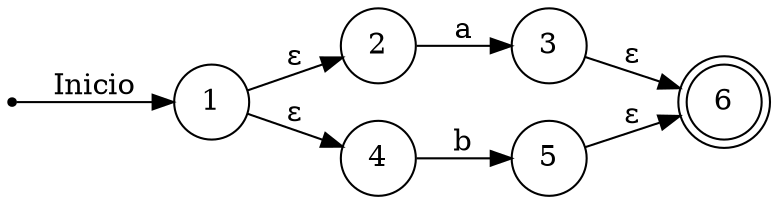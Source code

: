 digraph automata{
	rankdir="LR";
	node[shape="point"]; inicial;
	node[shape="circle"]; 1,2,3,4,5;
	node[shape="doublecircle"]; 6;
	inicial-> 1   [label="Inicio"] ;
	1-> 2   [label="&epsilon;"] ;
	2->3  [label="a"];
	3->6 [label="&epsilon;"] ;
	1->4[label="&epsilon;"];
	4->5  [label="b"];
	5->6  [label="&epsilon;"];
}